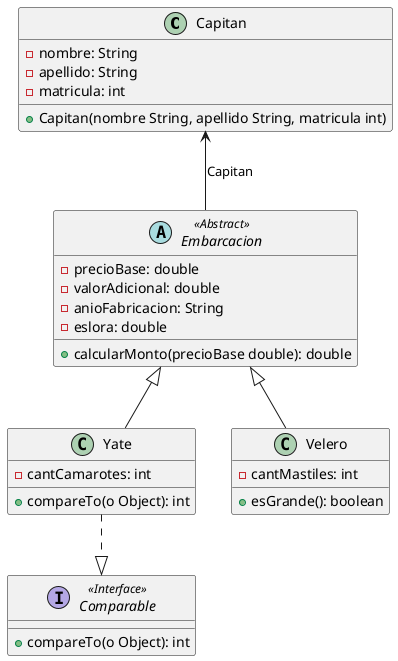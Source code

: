 @startuml
class Capitan {
    - nombre: String
    - apellido: String
    - matricula: int
    + Capitan(nombre String, apellido String, matricula int)
}

abstract Embarcacion <<Abstract>> {
    - precioBase: double
    - valorAdicional: double
    - anioFabricacion: String
    - eslora: double
    + calcularMonto(precioBase double): double
}

class Yate {
    - cantCamarotes: int
    + compareTo(o Object): int

}

class Velero {
    - cantMastiles: int
    + esGrande(): boolean
}

Interface Comparable <<Interface>> {
    + compareTo(o Object): int
}

Embarcacion -up-> Capitan: Capitan
Yate -up-|> Embarcacion
Velero -up-|> Embarcacion
Yate ..|> Comparable


@enduml